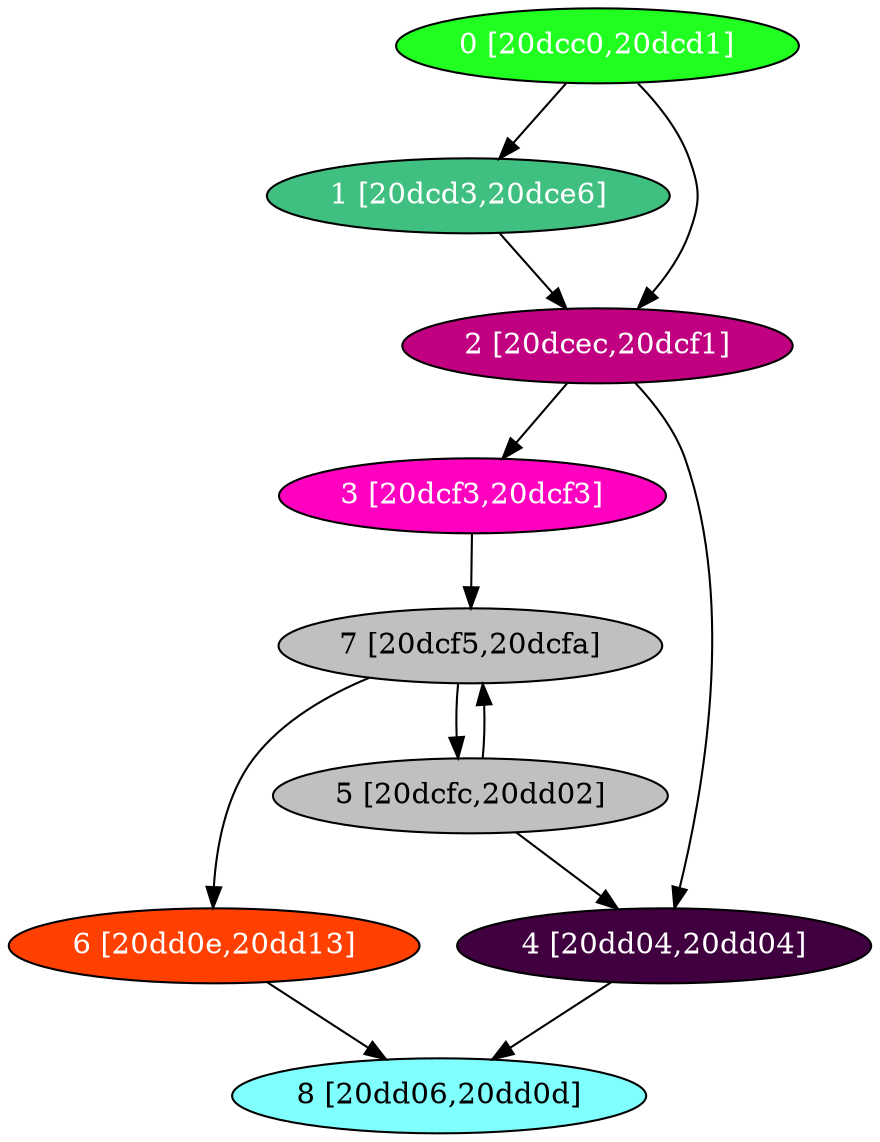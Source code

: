diGraph libnss3{
	libnss3_0  [style=filled fillcolor="#20FF20" fontcolor="#ffffff" shape=oval label="0 [20dcc0,20dcd1]"]
	libnss3_1  [style=filled fillcolor="#40C080" fontcolor="#ffffff" shape=oval label="1 [20dcd3,20dce6]"]
	libnss3_2  [style=filled fillcolor="#C00080" fontcolor="#ffffff" shape=oval label="2 [20dcec,20dcf1]"]
	libnss3_3  [style=filled fillcolor="#FF00C0" fontcolor="#ffffff" shape=oval label="3 [20dcf3,20dcf3]"]
	libnss3_4  [style=filled fillcolor="#400040" fontcolor="#ffffff" shape=oval label="4 [20dd04,20dd04]"]
	libnss3_5  [style=filled fillcolor="#C0C0C0" fontcolor="#000000" shape=oval label="5 [20dcfc,20dd02]"]
	libnss3_6  [style=filled fillcolor="#FF4000" fontcolor="#ffffff" shape=oval label="6 [20dd0e,20dd13]"]
	libnss3_7  [style=filled fillcolor="#C0C0C0" fontcolor="#000000" shape=oval label="7 [20dcf5,20dcfa]"]
	libnss3_8  [style=filled fillcolor="#80FFFF" fontcolor="#000000" shape=oval label="8 [20dd06,20dd0d]"]

	libnss3_0 -> libnss3_1
	libnss3_0 -> libnss3_2
	libnss3_1 -> libnss3_2
	libnss3_2 -> libnss3_3
	libnss3_2 -> libnss3_4
	libnss3_3 -> libnss3_7
	libnss3_4 -> libnss3_8
	libnss3_5 -> libnss3_4
	libnss3_5 -> libnss3_7
	libnss3_6 -> libnss3_8
	libnss3_7 -> libnss3_5
	libnss3_7 -> libnss3_6
}